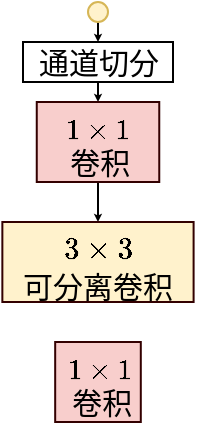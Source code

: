 <mxfile version="24.0.5" type="github">
  <diagram name="第 1 页" id="c18BtxupdOjtGE5lwTED">
    <mxGraphModel dx="478" dy="263" grid="1" gridSize="10" guides="1" tooltips="1" connect="1" arrows="1" fold="1" page="1" pageScale="1" pageWidth="827" pageHeight="1169" math="1" shadow="0">
      <root>
        <mxCell id="0" />
        <mxCell id="1" parent="0" />
        <mxCell id="OIU73lLJAFTmNbv0Lwg5-7" style="edgeStyle=orthogonalEdgeStyle;rounded=0;orthogonalLoop=1;jettySize=auto;html=1;exitX=0.5;exitY=1;exitDx=0;exitDy=0;entryX=0.5;entryY=0;entryDx=0;entryDy=0;endSize=1;startSize=1;" edge="1" parent="1" source="OIU73lLJAFTmNbv0Lwg5-1" target="OIU73lLJAFTmNbv0Lwg5-2">
          <mxGeometry relative="1" as="geometry" />
        </mxCell>
        <mxCell id="OIU73lLJAFTmNbv0Lwg5-1" value="" style="ellipse;whiteSpace=wrap;html=1;aspect=fixed;fillColor=#fff2cc;strokeColor=#d6b656;" vertex="1" parent="1">
          <mxGeometry x="170" y="90" width="10" height="10" as="geometry" />
        </mxCell>
        <mxCell id="OIU73lLJAFTmNbv0Lwg5-8" style="edgeStyle=orthogonalEdgeStyle;rounded=0;orthogonalLoop=1;jettySize=auto;html=1;exitX=0.5;exitY=1;exitDx=0;exitDy=0;entryX=0.5;entryY=0;entryDx=0;entryDy=0;endSize=1;startSize=1;" edge="1" parent="1" source="OIU73lLJAFTmNbv0Lwg5-2" target="OIU73lLJAFTmNbv0Lwg5-4">
          <mxGeometry relative="1" as="geometry" />
        </mxCell>
        <mxCell id="OIU73lLJAFTmNbv0Lwg5-2" value="&lt;p&gt;&lt;font style=&quot;font-size: 15px;&quot; face=&quot;宋体&quot;&gt;通道切分&lt;/font&gt;&lt;/p&gt;" style="rounded=0;whiteSpace=wrap;html=1;" vertex="1" parent="1">
          <mxGeometry x="137.5" y="110" width="75" height="20" as="geometry" />
        </mxCell>
        <mxCell id="OIU73lLJAFTmNbv0Lwg5-9" style="edgeStyle=orthogonalEdgeStyle;rounded=0;orthogonalLoop=1;jettySize=auto;html=1;exitX=0.5;exitY=1;exitDx=0;exitDy=0;entryX=0.5;entryY=0;entryDx=0;entryDy=0;endSize=1;" edge="1" parent="1" source="OIU73lLJAFTmNbv0Lwg5-4" target="OIU73lLJAFTmNbv0Lwg5-5">
          <mxGeometry relative="1" as="geometry" />
        </mxCell>
        <mxCell id="OIU73lLJAFTmNbv0Lwg5-4" value="&lt;p style=&quot;line-height: 0%;&quot;&gt;$$1\times1$$&amp;nbsp;&lt;font face=&quot;宋体&quot;&gt;&lt;span style=&quot;font-size: 15px;&quot;&gt;卷积&lt;/span&gt;&lt;/font&gt;&lt;/p&gt;" style="rounded=0;whiteSpace=wrap;html=1;fillColor=#f8cecc;strokeColor=#330000;align=center;" vertex="1" parent="1">
          <mxGeometry x="144.38" y="140" width="61.25" height="40" as="geometry" />
        </mxCell>
        <mxCell id="OIU73lLJAFTmNbv0Lwg5-5" value="&lt;p style=&quot;line-height: 0%; font-size: 15px;&quot;&gt;&lt;font style=&quot;font-size: 15px;&quot; face=&quot;宋体&quot;&gt;$$3\times3$$ 可分离&lt;span style=&quot;&quot;&gt;卷积&lt;/span&gt;&lt;/font&gt;&lt;/p&gt;" style="rounded=0;whiteSpace=wrap;html=1;fillColor=#fff2cc;strokeColor=#330000;align=center;spacing=2;" vertex="1" parent="1">
          <mxGeometry x="127.18" y="200" width="95.62" height="40" as="geometry" />
        </mxCell>
        <mxCell id="OIU73lLJAFTmNbv0Lwg5-6" value="&lt;p style=&quot;line-height: 0%;&quot;&gt;$$1\times1$$&amp;nbsp;&lt;font face=&quot;宋体&quot;&gt;&lt;span style=&quot;font-size: 15px;&quot;&gt;卷积&lt;/span&gt;&lt;/font&gt;&lt;/p&gt;" style="rounded=0;whiteSpace=wrap;html=1;fillColor=#f8cecc;strokeColor=#330000;align=center;" vertex="1" parent="1">
          <mxGeometry x="153.59" y="260" width="42.81" height="40" as="geometry" />
        </mxCell>
      </root>
    </mxGraphModel>
  </diagram>
</mxfile>
